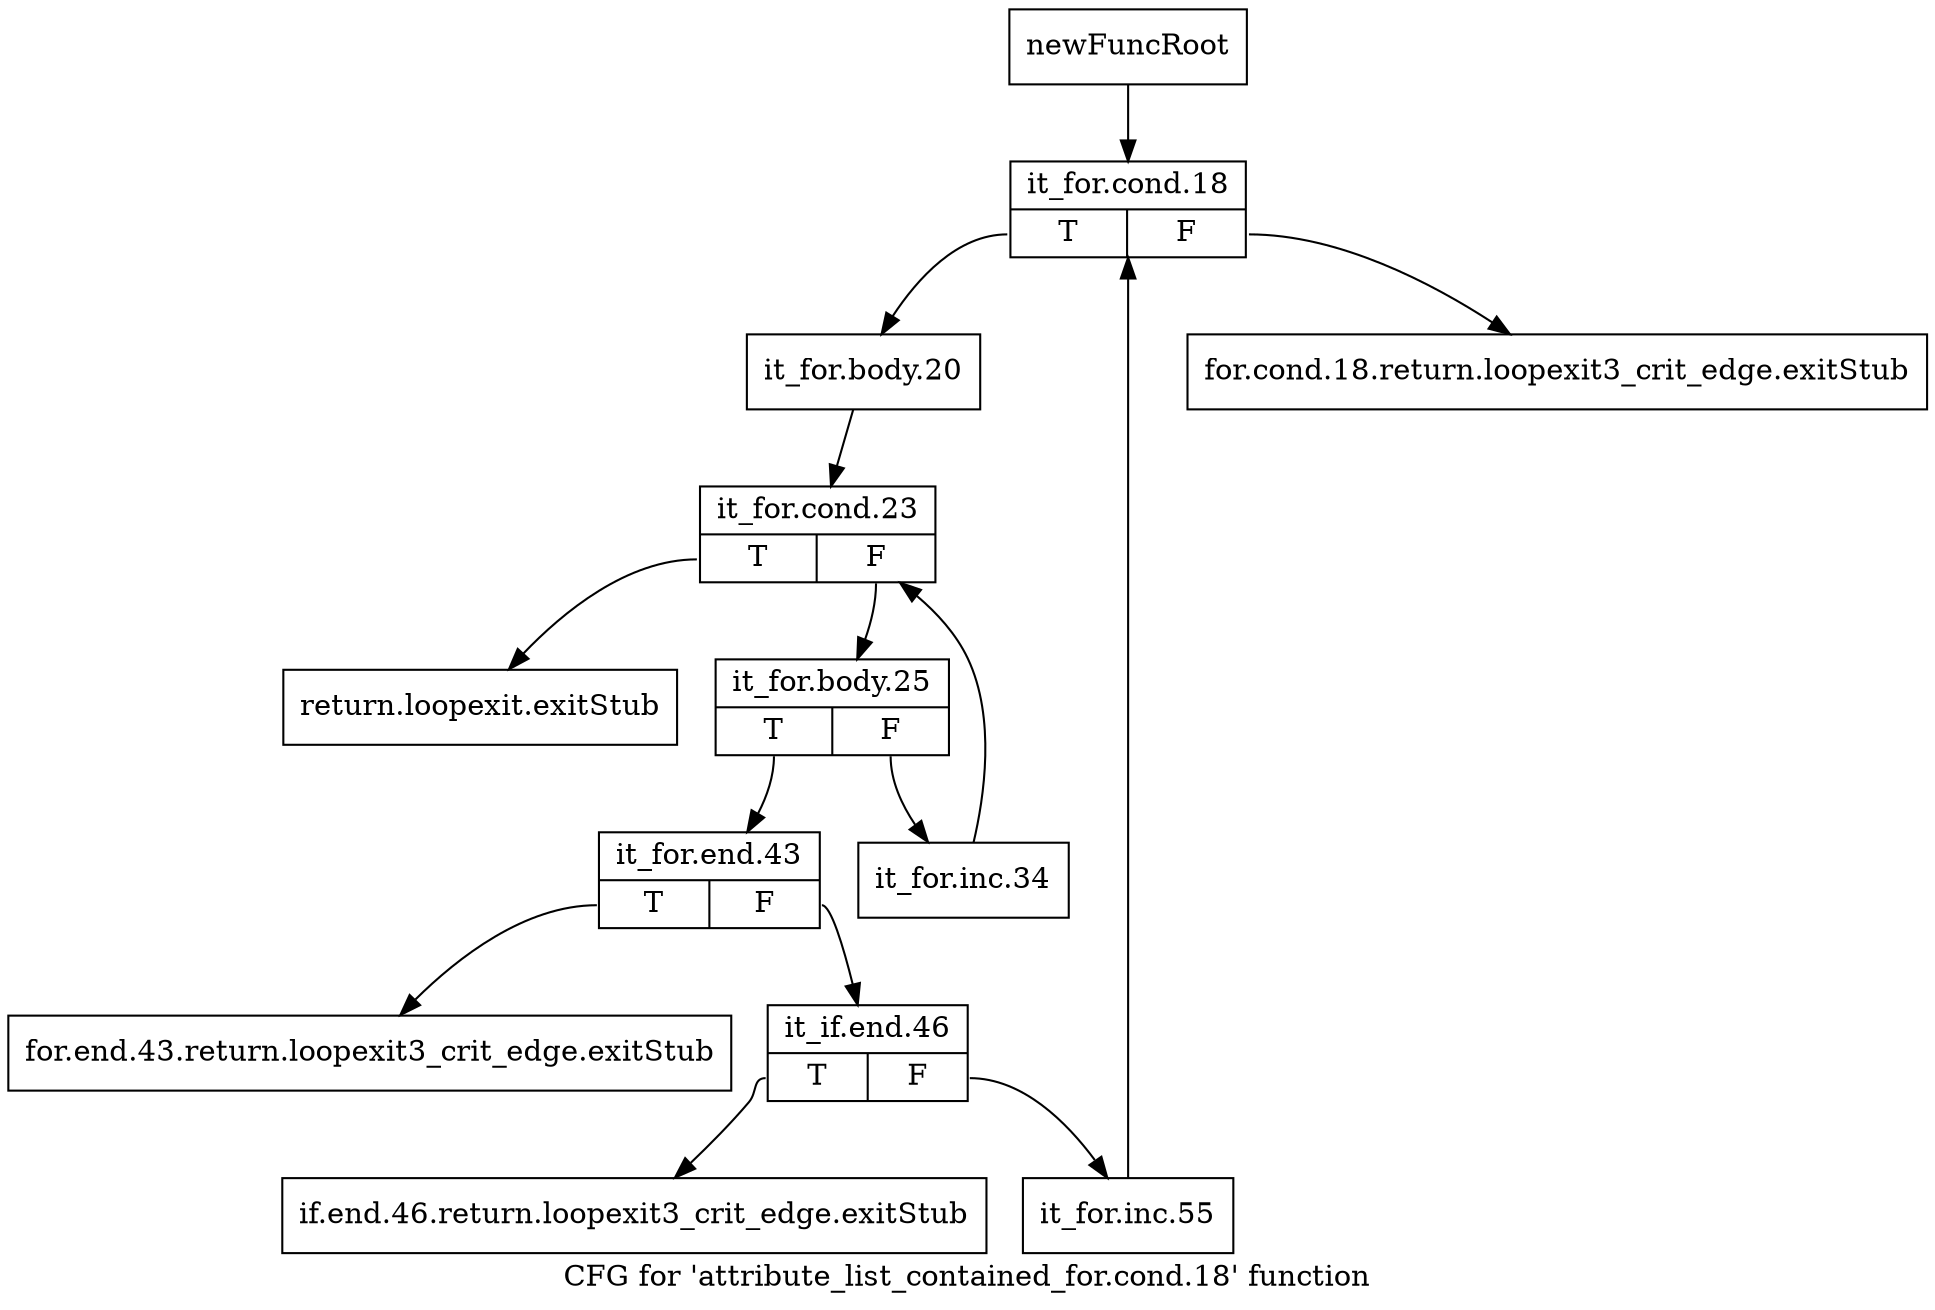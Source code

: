 digraph "CFG for 'attribute_list_contained_for.cond.18' function" {
	label="CFG for 'attribute_list_contained_for.cond.18' function";

	Node0xc4dfd00 [shape=record,label="{newFuncRoot}"];
	Node0xc4dfd00 -> Node0xc4dfe90;
	Node0xc4dfd50 [shape=record,label="{for.cond.18.return.loopexit3_crit_edge.exitStub}"];
	Node0xc4dfda0 [shape=record,label="{return.loopexit.exitStub}"];
	Node0xc4dfdf0 [shape=record,label="{for.end.43.return.loopexit3_crit_edge.exitStub}"];
	Node0xc4dfe40 [shape=record,label="{if.end.46.return.loopexit3_crit_edge.exitStub}"];
	Node0xc4dfe90 [shape=record,label="{it_for.cond.18|{<s0>T|<s1>F}}"];
	Node0xc4dfe90:s0 -> Node0xc4dfee0;
	Node0xc4dfe90:s1 -> Node0xc4dfd50;
	Node0xc4dfee0 [shape=record,label="{it_for.body.20}"];
	Node0xc4dfee0 -> Node0xc4dff30;
	Node0xc4dff30 [shape=record,label="{it_for.cond.23|{<s0>T|<s1>F}}"];
	Node0xc4dff30:s0 -> Node0xc4dfda0;
	Node0xc4dff30:s1 -> Node0xc4e07d0;
	Node0xc4e07d0 [shape=record,label="{it_for.body.25|{<s0>T|<s1>F}}"];
	Node0xc4e07d0:s0 -> Node0xc4e0870;
	Node0xc4e07d0:s1 -> Node0xc4e0820;
	Node0xc4e0820 [shape=record,label="{it_for.inc.34}"];
	Node0xc4e0820 -> Node0xc4dff30;
	Node0xc4e0870 [shape=record,label="{it_for.end.43|{<s0>T|<s1>F}}"];
	Node0xc4e0870:s0 -> Node0xc4dfdf0;
	Node0xc4e0870:s1 -> Node0xc4e08c0;
	Node0xc4e08c0 [shape=record,label="{it_if.end.46|{<s0>T|<s1>F}}"];
	Node0xc4e08c0:s0 -> Node0xc4dfe40;
	Node0xc4e08c0:s1 -> Node0xc4e0910;
	Node0xc4e0910 [shape=record,label="{it_for.inc.55}"];
	Node0xc4e0910 -> Node0xc4dfe90;
}
